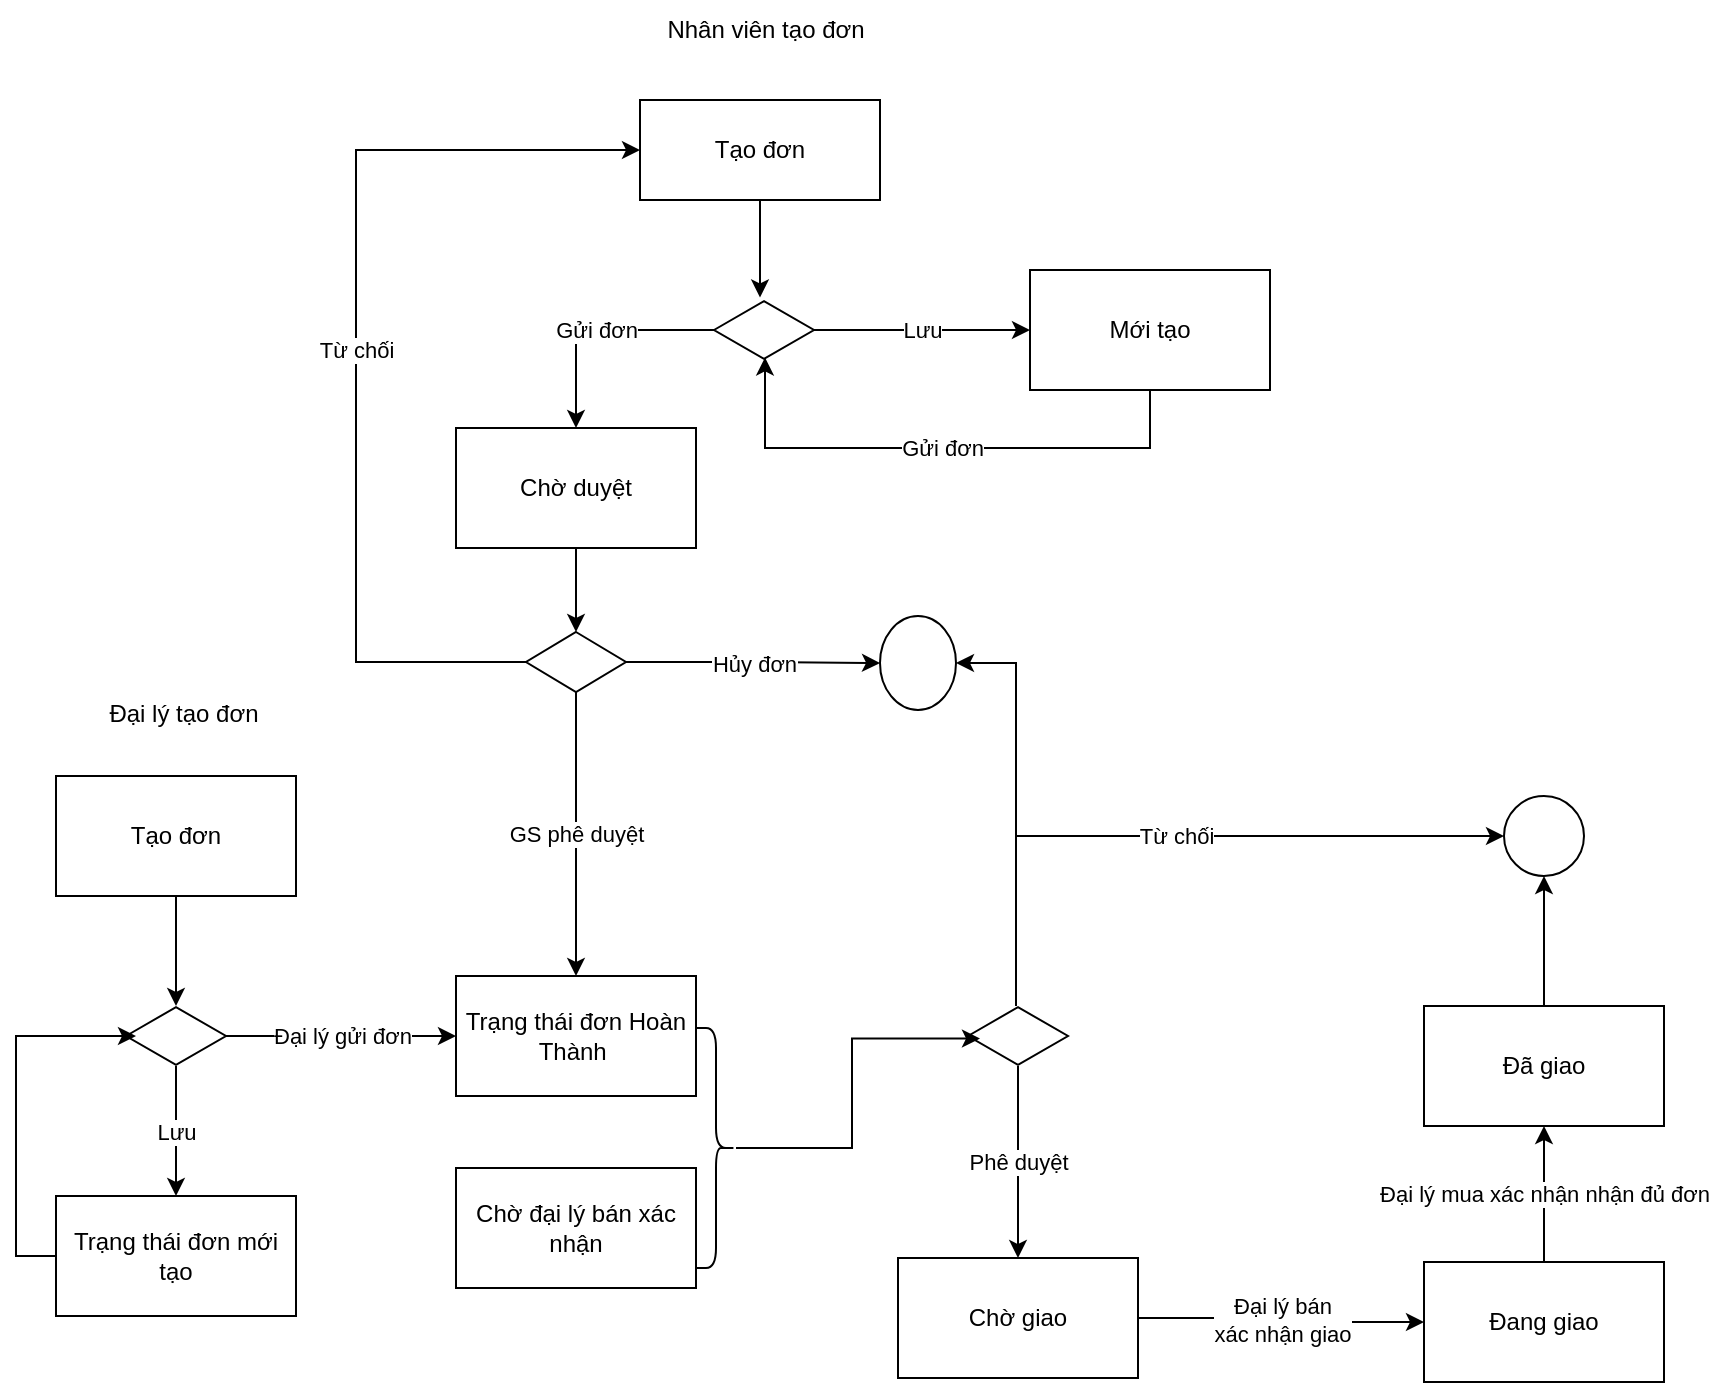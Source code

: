 <mxfile version="20.5.3" type="github">
  <diagram id="Z4nosIFmxEq6msWjq-mG" name="Luồng đơn hàng gt web đại lý-web nhân viên">
    <mxGraphModel dx="2036" dy="1798" grid="1" gridSize="10" guides="1" tooltips="1" connect="1" arrows="1" fold="1" page="1" pageScale="1" pageWidth="827" pageHeight="1169" math="0" shadow="0">
      <root>
        <mxCell id="0" />
        <mxCell id="1" parent="0" />
        <mxCell id="D9iNGq0D5-ocOdsWyo7q-13" value="" style="edgeStyle=orthogonalEdgeStyle;rounded=0;orthogonalLoop=1;jettySize=auto;html=1;" edge="1" parent="1" source="D9iNGq0D5-ocOdsWyo7q-1" target="D9iNGq0D5-ocOdsWyo7q-12">
          <mxGeometry relative="1" as="geometry" />
        </mxCell>
        <mxCell id="D9iNGq0D5-ocOdsWyo7q-1" value="Tạo đơn" style="rounded=0;whiteSpace=wrap;html=1;" vertex="1" parent="1">
          <mxGeometry x="-40" y="154" width="120" height="60" as="geometry" />
        </mxCell>
        <mxCell id="D9iNGq0D5-ocOdsWyo7q-2" value="Trạng thái đơn Hoàn Thành&amp;nbsp;" style="rounded=0;whiteSpace=wrap;html=1;" vertex="1" parent="1">
          <mxGeometry x="160" y="254" width="120" height="60" as="geometry" />
        </mxCell>
        <mxCell id="D9iNGq0D5-ocOdsWyo7q-7" value="Đại lý bán &lt;br&gt;xác nhận giao" style="edgeStyle=orthogonalEdgeStyle;rounded=0;orthogonalLoop=1;jettySize=auto;html=1;" edge="1" parent="1" source="D9iNGq0D5-ocOdsWyo7q-4" target="D9iNGq0D5-ocOdsWyo7q-6">
          <mxGeometry relative="1" as="geometry" />
        </mxCell>
        <mxCell id="D9iNGq0D5-ocOdsWyo7q-4" value="Chờ giao" style="rounded=0;whiteSpace=wrap;html=1;" vertex="1" parent="1">
          <mxGeometry x="381" y="395" width="120" height="60" as="geometry" />
        </mxCell>
        <mxCell id="D9iNGq0D5-ocOdsWyo7q-9" value="Đại lý mua xác nhận nhận đủ đơn" style="edgeStyle=orthogonalEdgeStyle;rounded=0;orthogonalLoop=1;jettySize=auto;html=1;" edge="1" parent="1" source="D9iNGq0D5-ocOdsWyo7q-6" target="D9iNGq0D5-ocOdsWyo7q-8">
          <mxGeometry relative="1" as="geometry" />
        </mxCell>
        <mxCell id="D9iNGq0D5-ocOdsWyo7q-6" value="Đang giao" style="rounded=0;whiteSpace=wrap;html=1;" vertex="1" parent="1">
          <mxGeometry x="644" y="397" width="120" height="60" as="geometry" />
        </mxCell>
        <mxCell id="D9iNGq0D5-ocOdsWyo7q-11" value="" style="edgeStyle=orthogonalEdgeStyle;rounded=0;orthogonalLoop=1;jettySize=auto;html=1;" edge="1" parent="1" source="D9iNGq0D5-ocOdsWyo7q-8" target="D9iNGq0D5-ocOdsWyo7q-10">
          <mxGeometry relative="1" as="geometry" />
        </mxCell>
        <mxCell id="D9iNGq0D5-ocOdsWyo7q-8" value="Đã giao" style="whiteSpace=wrap;html=1;rounded=0;" vertex="1" parent="1">
          <mxGeometry x="644" y="269" width="120" height="60" as="geometry" />
        </mxCell>
        <mxCell id="D9iNGq0D5-ocOdsWyo7q-10" value="" style="ellipse;whiteSpace=wrap;html=1;rounded=0;" vertex="1" parent="1">
          <mxGeometry x="684" y="164" width="40" height="40" as="geometry" />
        </mxCell>
        <mxCell id="D9iNGq0D5-ocOdsWyo7q-14" value="Đại lý gửi đơn" style="edgeStyle=orthogonalEdgeStyle;rounded=0;orthogonalLoop=1;jettySize=auto;html=1;entryX=0;entryY=0.5;entryDx=0;entryDy=0;" edge="1" parent="1" source="D9iNGq0D5-ocOdsWyo7q-12" target="D9iNGq0D5-ocOdsWyo7q-2">
          <mxGeometry relative="1" as="geometry" />
        </mxCell>
        <mxCell id="D9iNGq0D5-ocOdsWyo7q-17" value="Lưu" style="edgeStyle=orthogonalEdgeStyle;rounded=0;orthogonalLoop=1;jettySize=auto;html=1;" edge="1" parent="1" source="D9iNGq0D5-ocOdsWyo7q-12" target="D9iNGq0D5-ocOdsWyo7q-16">
          <mxGeometry relative="1" as="geometry" />
        </mxCell>
        <mxCell id="D9iNGq0D5-ocOdsWyo7q-12" value="" style="html=1;whiteSpace=wrap;aspect=fixed;shape=isoRectangle;" vertex="1" parent="1">
          <mxGeometry x="-5" y="269" width="50" height="30" as="geometry" />
        </mxCell>
        <mxCell id="D9iNGq0D5-ocOdsWyo7q-18" style="edgeStyle=orthogonalEdgeStyle;rounded=0;orthogonalLoop=1;jettySize=auto;html=1;entryX=0.1;entryY=0.5;entryDx=0;entryDy=0;entryPerimeter=0;exitX=0;exitY=0.5;exitDx=0;exitDy=0;" edge="1" parent="1" source="D9iNGq0D5-ocOdsWyo7q-16" target="D9iNGq0D5-ocOdsWyo7q-12">
          <mxGeometry relative="1" as="geometry">
            <Array as="points">
              <mxPoint x="-60" y="394" />
              <mxPoint x="-60" y="284" />
            </Array>
          </mxGeometry>
        </mxCell>
        <mxCell id="D9iNGq0D5-ocOdsWyo7q-16" value="Trạng thái đơn mới tạo" style="whiteSpace=wrap;html=1;" vertex="1" parent="1">
          <mxGeometry x="-40" y="364" width="120" height="60" as="geometry" />
        </mxCell>
        <mxCell id="D9iNGq0D5-ocOdsWyo7q-21" value="Phê duyệt" style="edgeStyle=orthogonalEdgeStyle;rounded=0;orthogonalLoop=1;jettySize=auto;html=1;entryX=0.5;entryY=0;entryDx=0;entryDy=0;" edge="1" parent="1" source="D9iNGq0D5-ocOdsWyo7q-19" target="D9iNGq0D5-ocOdsWyo7q-4">
          <mxGeometry relative="1" as="geometry">
            <mxPoint x="441" y="470" as="targetPoint" />
          </mxGeometry>
        </mxCell>
        <mxCell id="D9iNGq0D5-ocOdsWyo7q-43" value="Từ chối" style="edgeStyle=orthogonalEdgeStyle;rounded=0;orthogonalLoop=1;jettySize=auto;html=1;entryX=0;entryY=0.5;entryDx=0;entryDy=0;" edge="1" parent="1" source="D9iNGq0D5-ocOdsWyo7q-19" target="D9iNGq0D5-ocOdsWyo7q-10">
          <mxGeometry relative="1" as="geometry">
            <Array as="points">
              <mxPoint x="440" y="184" />
            </Array>
          </mxGeometry>
        </mxCell>
        <mxCell id="D9iNGq0D5-ocOdsWyo7q-44" style="edgeStyle=orthogonalEdgeStyle;rounded=0;orthogonalLoop=1;jettySize=auto;html=1;entryX=1;entryY=0.5;entryDx=0;entryDy=0;" edge="1" parent="1" target="D9iNGq0D5-ocOdsWyo7q-39">
          <mxGeometry relative="1" as="geometry">
            <mxPoint x="440" y="190" as="sourcePoint" />
            <Array as="points">
              <mxPoint x="440" y="98" />
            </Array>
          </mxGeometry>
        </mxCell>
        <mxCell id="D9iNGq0D5-ocOdsWyo7q-19" value="" style="html=1;whiteSpace=wrap;aspect=fixed;shape=isoRectangle;" vertex="1" parent="1">
          <mxGeometry x="416" y="269" width="50" height="30" as="geometry" />
        </mxCell>
        <mxCell id="D9iNGq0D5-ocOdsWyo7q-23" value="Đại lý tạo đơn" style="text;html=1;strokeColor=none;fillColor=none;align=center;verticalAlign=middle;whiteSpace=wrap;rounded=0;" vertex="1" parent="1">
          <mxGeometry x="-31" y="108" width="110" height="30" as="geometry" />
        </mxCell>
        <mxCell id="D9iNGq0D5-ocOdsWyo7q-24" value="Nhân viên tạo đơn" style="text;html=1;strokeColor=none;fillColor=none;align=center;verticalAlign=middle;whiteSpace=wrap;rounded=0;" vertex="1" parent="1">
          <mxGeometry x="260" y="-234" width="110" height="30" as="geometry" />
        </mxCell>
        <mxCell id="D9iNGq0D5-ocOdsWyo7q-27" style="edgeStyle=orthogonalEdgeStyle;rounded=0;orthogonalLoop=1;jettySize=auto;html=1;entryX=0.46;entryY=-0.042;entryDx=0;entryDy=0;entryPerimeter=0;" edge="1" parent="1" source="D9iNGq0D5-ocOdsWyo7q-25" target="D9iNGq0D5-ocOdsWyo7q-26">
          <mxGeometry relative="1" as="geometry" />
        </mxCell>
        <mxCell id="D9iNGq0D5-ocOdsWyo7q-25" value="Tạo đơn" style="rounded=0;whiteSpace=wrap;html=1;" vertex="1" parent="1">
          <mxGeometry x="252" y="-184" width="120" height="50" as="geometry" />
        </mxCell>
        <mxCell id="D9iNGq0D5-ocOdsWyo7q-29" value="Gửi đơn" style="edgeStyle=orthogonalEdgeStyle;rounded=0;orthogonalLoop=1;jettySize=auto;html=1;" edge="1" parent="1" source="D9iNGq0D5-ocOdsWyo7q-26" target="D9iNGq0D5-ocOdsWyo7q-28">
          <mxGeometry relative="1" as="geometry" />
        </mxCell>
        <mxCell id="D9iNGq0D5-ocOdsWyo7q-31" value="Lưu" style="edgeStyle=orthogonalEdgeStyle;rounded=0;orthogonalLoop=1;jettySize=auto;html=1;" edge="1" parent="1" source="D9iNGq0D5-ocOdsWyo7q-26" target="D9iNGq0D5-ocOdsWyo7q-30">
          <mxGeometry relative="1" as="geometry" />
        </mxCell>
        <mxCell id="D9iNGq0D5-ocOdsWyo7q-26" value="" style="html=1;whiteSpace=wrap;aspect=fixed;shape=isoRectangle;" vertex="1" parent="1">
          <mxGeometry x="289" y="-84" width="50" height="30" as="geometry" />
        </mxCell>
        <mxCell id="D9iNGq0D5-ocOdsWyo7q-34" value="" style="edgeStyle=orthogonalEdgeStyle;rounded=0;orthogonalLoop=1;jettySize=auto;html=1;" edge="1" parent="1" source="D9iNGq0D5-ocOdsWyo7q-28" target="D9iNGq0D5-ocOdsWyo7q-33">
          <mxGeometry relative="1" as="geometry" />
        </mxCell>
        <mxCell id="D9iNGq0D5-ocOdsWyo7q-28" value="Chờ duyệt" style="whiteSpace=wrap;html=1;" vertex="1" parent="1">
          <mxGeometry x="160" y="-20" width="120" height="60" as="geometry" />
        </mxCell>
        <mxCell id="D9iNGq0D5-ocOdsWyo7q-30" value="Mới tạo" style="whiteSpace=wrap;html=1;" vertex="1" parent="1">
          <mxGeometry x="447" y="-99" width="120" height="60" as="geometry" />
        </mxCell>
        <mxCell id="D9iNGq0D5-ocOdsWyo7q-32" value="Gửi đơn" style="edgeStyle=orthogonalEdgeStyle;rounded=0;orthogonalLoop=1;jettySize=auto;html=1;entryX=0.51;entryY=0.958;entryDx=0;entryDy=0;entryPerimeter=0;exitX=0.5;exitY=1;exitDx=0;exitDy=0;" edge="1" parent="1" source="D9iNGq0D5-ocOdsWyo7q-30" target="D9iNGq0D5-ocOdsWyo7q-26">
          <mxGeometry relative="1" as="geometry">
            <mxPoint x="710" y="282" as="sourcePoint" />
            <mxPoint x="750" y="172" as="targetPoint" />
            <Array as="points">
              <mxPoint x="507" y="-10" />
              <mxPoint x="315" y="-10" />
            </Array>
          </mxGeometry>
        </mxCell>
        <mxCell id="D9iNGq0D5-ocOdsWyo7q-35" value="GS phê duyệt" style="edgeStyle=orthogonalEdgeStyle;rounded=0;orthogonalLoop=1;jettySize=auto;html=1;entryX=0.5;entryY=0;entryDx=0;entryDy=0;" edge="1" parent="1" source="D9iNGq0D5-ocOdsWyo7q-33" target="D9iNGq0D5-ocOdsWyo7q-2">
          <mxGeometry relative="1" as="geometry" />
        </mxCell>
        <mxCell id="D9iNGq0D5-ocOdsWyo7q-41" value="Từ chối" style="edgeStyle=orthogonalEdgeStyle;rounded=0;orthogonalLoop=1;jettySize=auto;html=1;entryX=0;entryY=0.5;entryDx=0;entryDy=0;" edge="1" parent="1" source="D9iNGq0D5-ocOdsWyo7q-33" target="D9iNGq0D5-ocOdsWyo7q-25">
          <mxGeometry relative="1" as="geometry">
            <Array as="points">
              <mxPoint x="110" y="97" />
              <mxPoint x="110" y="-159" />
            </Array>
          </mxGeometry>
        </mxCell>
        <mxCell id="D9iNGq0D5-ocOdsWyo7q-42" value="Hủy đơn" style="edgeStyle=orthogonalEdgeStyle;rounded=0;orthogonalLoop=1;jettySize=auto;html=1;entryX=0;entryY=0.5;entryDx=0;entryDy=0;" edge="1" parent="1" source="D9iNGq0D5-ocOdsWyo7q-33" target="D9iNGq0D5-ocOdsWyo7q-39">
          <mxGeometry relative="1" as="geometry" />
        </mxCell>
        <mxCell id="D9iNGq0D5-ocOdsWyo7q-33" value="" style="rhombus;whiteSpace=wrap;html=1;" vertex="1" parent="1">
          <mxGeometry x="195" y="82" width="50" height="30" as="geometry" />
        </mxCell>
        <mxCell id="D9iNGq0D5-ocOdsWyo7q-36" value="Chờ đại lý bán xác nhận" style="rounded=0;whiteSpace=wrap;html=1;" vertex="1" parent="1">
          <mxGeometry x="160" y="350" width="120" height="60" as="geometry" />
        </mxCell>
        <mxCell id="D9iNGq0D5-ocOdsWyo7q-38" style="edgeStyle=orthogonalEdgeStyle;rounded=0;orthogonalLoop=1;jettySize=auto;html=1;entryX=0.12;entryY=0.542;entryDx=0;entryDy=0;entryPerimeter=0;" edge="1" parent="1" source="D9iNGq0D5-ocOdsWyo7q-37" target="D9iNGq0D5-ocOdsWyo7q-19">
          <mxGeometry relative="1" as="geometry" />
        </mxCell>
        <mxCell id="D9iNGq0D5-ocOdsWyo7q-37" value="" style="shape=curlyBracket;whiteSpace=wrap;html=1;rounded=1;flipH=1;labelPosition=right;verticalLabelPosition=middle;align=left;verticalAlign=middle;size=0.5;" vertex="1" parent="1">
          <mxGeometry x="280" y="280" width="20" height="120" as="geometry" />
        </mxCell>
        <mxCell id="D9iNGq0D5-ocOdsWyo7q-39" value="" style="ellipse;whiteSpace=wrap;html=1;" vertex="1" parent="1">
          <mxGeometry x="372" y="74" width="38" height="47" as="geometry" />
        </mxCell>
      </root>
    </mxGraphModel>
  </diagram>
</mxfile>
